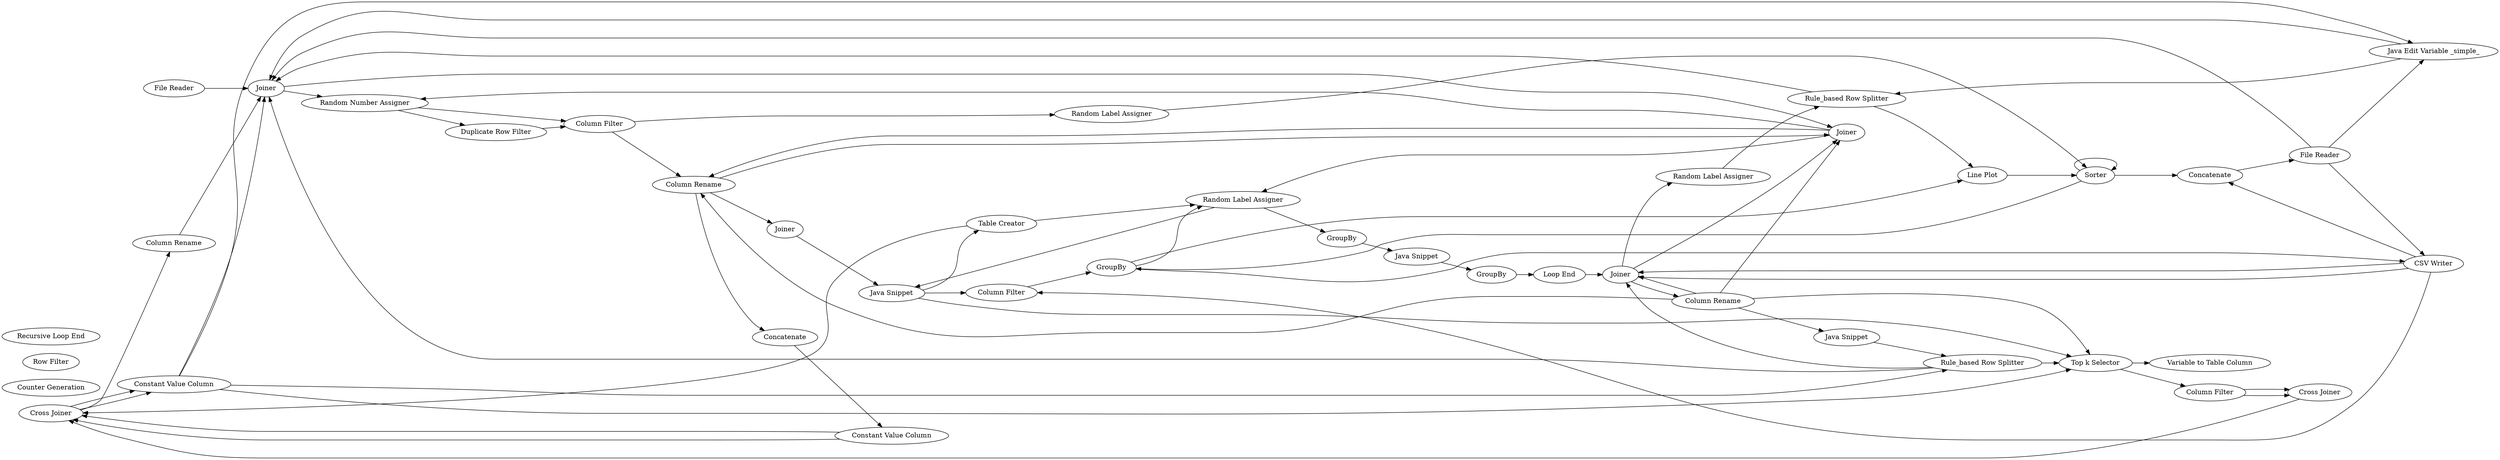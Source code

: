 digraph {
	49 [label="File Reader"]
	50 [label="Recursive Loop Start"]
	12 [label=GroupBy]
	13 [label="Chunk Loop Start"]
	16 [label="Table Row to Variable"]
	23 [label=Concatenate]
	30 [label="Constant Value Column"]
	31 [label=GroupBy]
	32 [label="Loop End"]
	20 [label=Joiner]
	26 [label=GroupBy]
	27 [label="Java Snippet"]
	42 [label="Recursive Loop Start"]
	44 [label="Java Snippet"]
	45 [label="Recursive Loop End"]
	46 [label="Java Snippet"]
	47 [label="Column Filter"]
	48 [label="Column Filter"]
	49 [label="Empty Table Creator"]
	50 [label="Constant Value Column"]
	51 [label="Counter Generation"]
	52 [label="Column Rename"]
	53 [label="Row Filter"]
	54 [label=RowID]
	41 [label="Column Filter"]
	42 [label="Parallel Chunk Start"]
	43 [label="Parallel Chunk End"]
	44 [label="Row Filter"]
	35 [label="Column Filter"]
	36 [label="Cross Joiner"]
	37 [label="Column Rename"]
	38 [label="Top k Selector"]
	39 [label="Java Snippet"]
	48 [label="Table Creator"]
	49 [label="Cross Joiner"]
	51 [label="Rule_based Row Splitter"]
	52 [label="Counter Generation"]
	41 [label=Joiner]
	42 [label=Joiner]
	43 [label="Column Rename"]
	44 [label="Column Rename"]
	45 [label="Random Label Assigner"]
	46 [label="Java Snippet"]
	47 [label="Column Filter"]
	56 [label="CSV Writer"]
	59 [label=Concatenate]
	60 [label=Sorter]
	11 [label="File Reader"]
	12 [label=Joiner]
	13 [label="Random Number Assigner"]
	14 [label="Duplicate Row Filter"]
	15 [label="Random Label Assigner"]
	16 [label="Column Filter"]
	41 [label=Joiner]
	55 [label="Random Label Assigner"]
	56 [label="Rule_based Row Splitter"]
	57 [label=Concatenate]
	58 [label="Column Filter"]
	62 [label="Variable to Table Column"]
	63 [label="Java Snippet"]
	64 [label=RowID]
	54 [label=GroupBy]
	57 [label=Sorter]
	58 [label="Line Plot"]
	60 [label="File Reader"]
	61 [label="Recursive Loop End"]
	63 [label="Java Edit Variable _simple_"]
	64 [label="CSV Writer"]
	20 -> 46
	26 -> 27
	42 -> 44
	44 -> 20
	45 -> 26
	46 -> 38
	46 -> 48
	47 -> 54
	48 -> 45
	49 -> 50
	50 -> 51
	51 -> 12
	43 -> 42
	64 -> 47
	54 -> 45
	12 -> 42
	13 -> 16
	16 -> 44
	23 -> 30
	30 -> 49
	30 -> 49
	31 -> 32
	32 -> 41
	27 -> 31
	41 -> 43
	42 -> 13
	44 -> 23
	41 -> 42
	42 -> 45
	43 -> 41
	43 -> 44
	44 -> 42
	45 -> 46
	46 -> 47
	11 -> 12
	12 -> 13
	13 -> 14
	14 -> 16
	15 -> 57
	16 -> 15
	41 -> 55
	55 -> 56
	56 -> 58
	56 -> 12
	58 -> 57
	35 -> 36
	35 -> 36
	36 -> 49
	37 -> 12
	38 -> 35
	38 -> 62
	39 -> 51
	48 -> 49
	49 -> 37
	51 -> 38
	51 -> 41
	43 -> 39
	64 -> 59
	59 -> 60
	60 -> 63
	60 -> 64
	57 -> 59
	63 -> 56
	49 -> 50
	50 -> 12
	50 -> 38
	50 -> 63
	43 -> 38
	64 -> 41
	64 -> 41
	54 -> 58
	54 -> 64
	57 -> 54
	60 -> 12
	57 -> 57
	63 -> 12
	rankdir=LR
}
